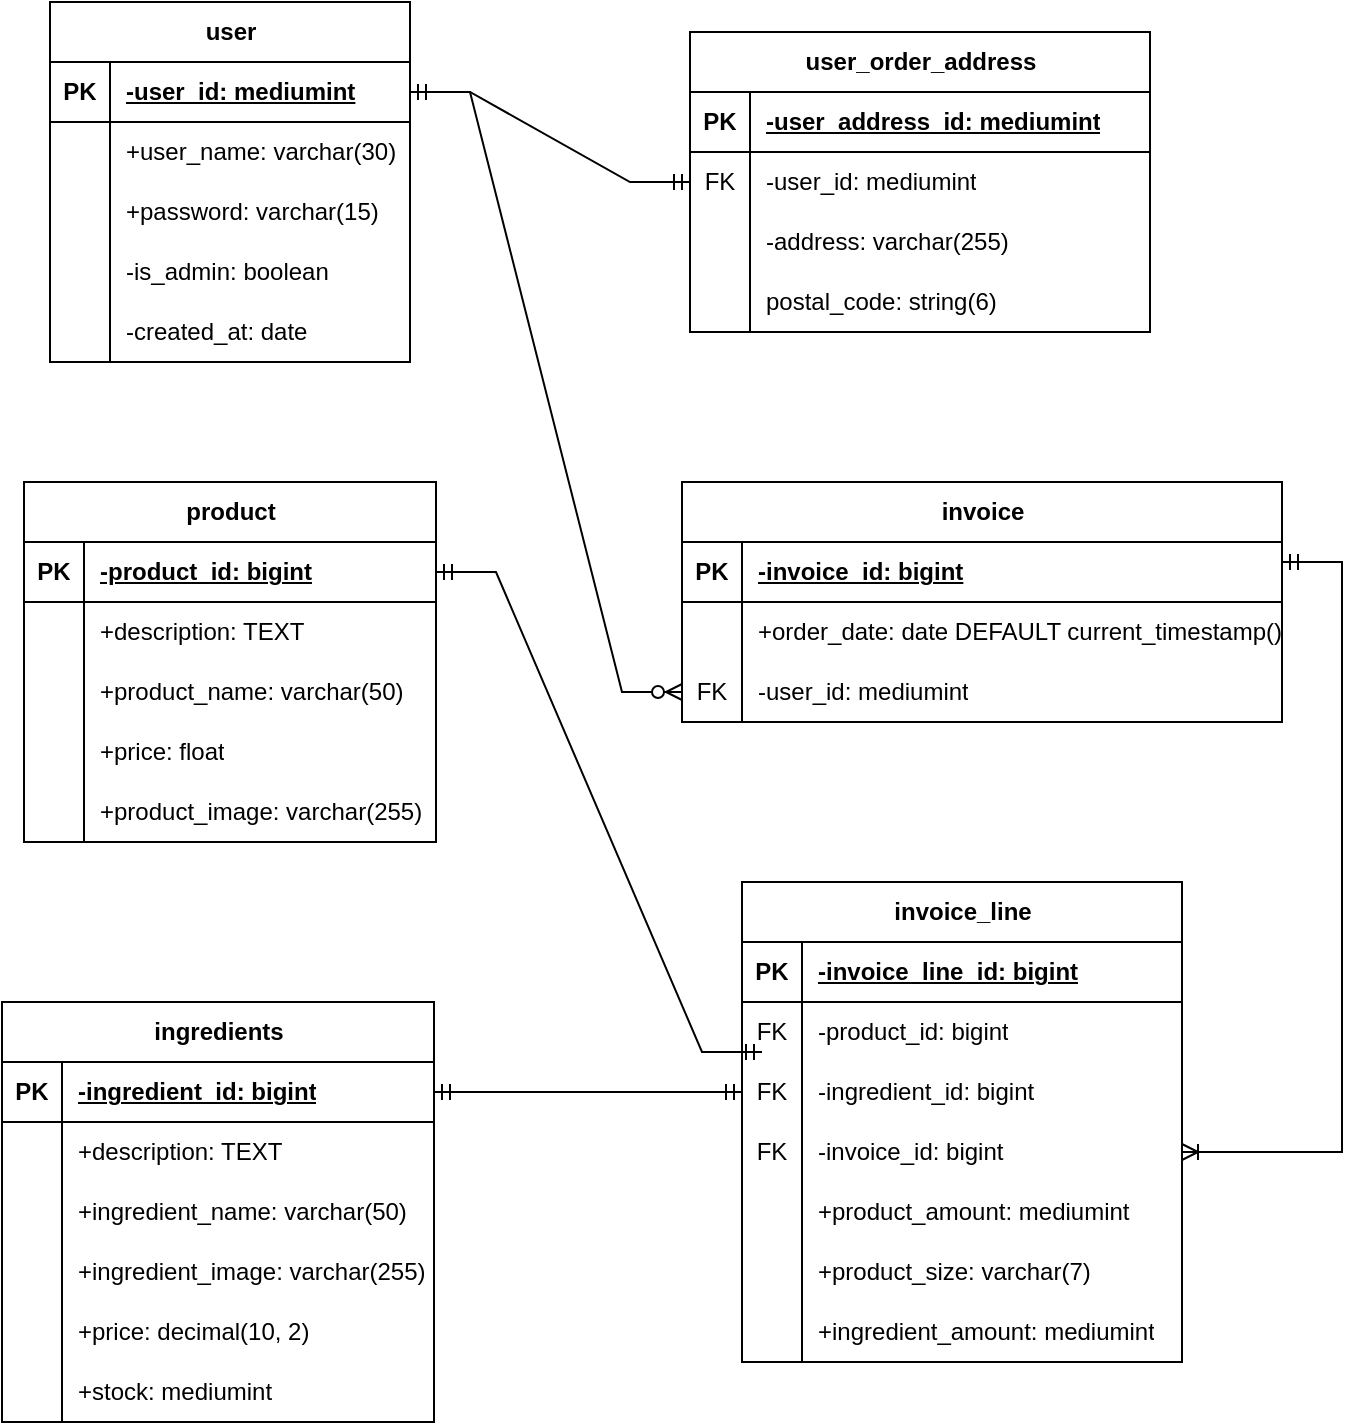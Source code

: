 <mxfile version="21.5.1" type="device">
  <diagram name="Pagina-1" id="-eIP07WELdt2emil9YEv">
    <mxGraphModel dx="1985" dy="882" grid="1" gridSize="10" guides="1" tooltips="1" connect="1" arrows="1" fold="1" page="1" pageScale="1" pageWidth="827" pageHeight="1169" math="0" shadow="0">
      <root>
        <mxCell id="0" />
        <mxCell id="1" parent="0" />
        <mxCell id="Qbva6MpWXSDFjVnU-8kQ-1" value="user" style="shape=table;startSize=30;container=1;collapsible=1;childLayout=tableLayout;fixedRows=1;rowLines=0;fontStyle=1;align=center;resizeLast=1;html=1;" parent="1" vertex="1">
          <mxGeometry x="124" y="40" width="180" height="180" as="geometry" />
        </mxCell>
        <mxCell id="Qbva6MpWXSDFjVnU-8kQ-2" value="" style="shape=tableRow;horizontal=0;startSize=0;swimlaneHead=0;swimlaneBody=0;fillColor=none;collapsible=0;dropTarget=0;points=[[0,0.5],[1,0.5]];portConstraint=eastwest;top=0;left=0;right=0;bottom=1;" parent="Qbva6MpWXSDFjVnU-8kQ-1" vertex="1">
          <mxGeometry y="30" width="180" height="30" as="geometry" />
        </mxCell>
        <mxCell id="Qbva6MpWXSDFjVnU-8kQ-3" value="PK" style="shape=partialRectangle;connectable=0;fillColor=none;top=0;left=0;bottom=0;right=0;fontStyle=1;overflow=hidden;whiteSpace=wrap;html=1;" parent="Qbva6MpWXSDFjVnU-8kQ-2" vertex="1">
          <mxGeometry width="30" height="30" as="geometry">
            <mxRectangle width="30" height="30" as="alternateBounds" />
          </mxGeometry>
        </mxCell>
        <mxCell id="Qbva6MpWXSDFjVnU-8kQ-4" value="-user_id: mediumint" style="shape=partialRectangle;connectable=0;fillColor=none;top=0;left=0;bottom=0;right=0;align=left;spacingLeft=6;fontStyle=5;overflow=hidden;whiteSpace=wrap;html=1;" parent="Qbva6MpWXSDFjVnU-8kQ-2" vertex="1">
          <mxGeometry x="30" width="150" height="30" as="geometry">
            <mxRectangle width="150" height="30" as="alternateBounds" />
          </mxGeometry>
        </mxCell>
        <mxCell id="Qbva6MpWXSDFjVnU-8kQ-5" value="" style="shape=tableRow;horizontal=0;startSize=0;swimlaneHead=0;swimlaneBody=0;fillColor=none;collapsible=0;dropTarget=0;points=[[0,0.5],[1,0.5]];portConstraint=eastwest;top=0;left=0;right=0;bottom=0;" parent="Qbva6MpWXSDFjVnU-8kQ-1" vertex="1">
          <mxGeometry y="60" width="180" height="30" as="geometry" />
        </mxCell>
        <mxCell id="Qbva6MpWXSDFjVnU-8kQ-6" value="" style="shape=partialRectangle;connectable=0;fillColor=none;top=0;left=0;bottom=0;right=0;editable=1;overflow=hidden;whiteSpace=wrap;html=1;" parent="Qbva6MpWXSDFjVnU-8kQ-5" vertex="1">
          <mxGeometry width="30" height="30" as="geometry">
            <mxRectangle width="30" height="30" as="alternateBounds" />
          </mxGeometry>
        </mxCell>
        <mxCell id="Qbva6MpWXSDFjVnU-8kQ-7" value="+user_name: varchar(30)" style="shape=partialRectangle;connectable=0;fillColor=none;top=0;left=0;bottom=0;right=0;align=left;spacingLeft=6;overflow=hidden;whiteSpace=wrap;html=1;" parent="Qbva6MpWXSDFjVnU-8kQ-5" vertex="1">
          <mxGeometry x="30" width="150" height="30" as="geometry">
            <mxRectangle width="150" height="30" as="alternateBounds" />
          </mxGeometry>
        </mxCell>
        <mxCell id="Qbva6MpWXSDFjVnU-8kQ-8" value="" style="shape=tableRow;horizontal=0;startSize=0;swimlaneHead=0;swimlaneBody=0;fillColor=none;collapsible=0;dropTarget=0;points=[[0,0.5],[1,0.5]];portConstraint=eastwest;top=0;left=0;right=0;bottom=0;" parent="Qbva6MpWXSDFjVnU-8kQ-1" vertex="1">
          <mxGeometry y="90" width="180" height="30" as="geometry" />
        </mxCell>
        <mxCell id="Qbva6MpWXSDFjVnU-8kQ-9" value="" style="shape=partialRectangle;connectable=0;fillColor=none;top=0;left=0;bottom=0;right=0;editable=1;overflow=hidden;whiteSpace=wrap;html=1;" parent="Qbva6MpWXSDFjVnU-8kQ-8" vertex="1">
          <mxGeometry width="30" height="30" as="geometry">
            <mxRectangle width="30" height="30" as="alternateBounds" />
          </mxGeometry>
        </mxCell>
        <mxCell id="Qbva6MpWXSDFjVnU-8kQ-10" value="+password: varchar(15)" style="shape=partialRectangle;connectable=0;fillColor=none;top=0;left=0;bottom=0;right=0;align=left;spacingLeft=6;overflow=hidden;whiteSpace=wrap;html=1;" parent="Qbva6MpWXSDFjVnU-8kQ-8" vertex="1">
          <mxGeometry x="30" width="150" height="30" as="geometry">
            <mxRectangle width="150" height="30" as="alternateBounds" />
          </mxGeometry>
        </mxCell>
        <mxCell id="Qbva6MpWXSDFjVnU-8kQ-11" value="" style="shape=tableRow;horizontal=0;startSize=0;swimlaneHead=0;swimlaneBody=0;fillColor=none;collapsible=0;dropTarget=0;points=[[0,0.5],[1,0.5]];portConstraint=eastwest;top=0;left=0;right=0;bottom=0;" parent="Qbva6MpWXSDFjVnU-8kQ-1" vertex="1">
          <mxGeometry y="120" width="180" height="30" as="geometry" />
        </mxCell>
        <mxCell id="Qbva6MpWXSDFjVnU-8kQ-12" value="" style="shape=partialRectangle;connectable=0;fillColor=none;top=0;left=0;bottom=0;right=0;editable=1;overflow=hidden;whiteSpace=wrap;html=1;" parent="Qbva6MpWXSDFjVnU-8kQ-11" vertex="1">
          <mxGeometry width="30" height="30" as="geometry">
            <mxRectangle width="30" height="30" as="alternateBounds" />
          </mxGeometry>
        </mxCell>
        <mxCell id="Qbva6MpWXSDFjVnU-8kQ-13" value="-is_admin: boolean" style="shape=partialRectangle;connectable=0;fillColor=none;top=0;left=0;bottom=0;right=0;align=left;spacingLeft=6;overflow=hidden;whiteSpace=wrap;html=1;" parent="Qbva6MpWXSDFjVnU-8kQ-11" vertex="1">
          <mxGeometry x="30" width="150" height="30" as="geometry">
            <mxRectangle width="150" height="30" as="alternateBounds" />
          </mxGeometry>
        </mxCell>
        <mxCell id="Qbva6MpWXSDFjVnU-8kQ-14" value="" style="shape=tableRow;horizontal=0;startSize=0;swimlaneHead=0;swimlaneBody=0;fillColor=none;collapsible=0;dropTarget=0;points=[[0,0.5],[1,0.5]];portConstraint=eastwest;top=0;left=0;right=0;bottom=0;" parent="Qbva6MpWXSDFjVnU-8kQ-1" vertex="1">
          <mxGeometry y="150" width="180" height="30" as="geometry" />
        </mxCell>
        <mxCell id="Qbva6MpWXSDFjVnU-8kQ-15" value="" style="shape=partialRectangle;connectable=0;fillColor=none;top=0;left=0;bottom=0;right=0;editable=1;overflow=hidden;whiteSpace=wrap;html=1;" parent="Qbva6MpWXSDFjVnU-8kQ-14" vertex="1">
          <mxGeometry width="30" height="30" as="geometry">
            <mxRectangle width="30" height="30" as="alternateBounds" />
          </mxGeometry>
        </mxCell>
        <mxCell id="Qbva6MpWXSDFjVnU-8kQ-16" value="-created_at: date" style="shape=partialRectangle;connectable=0;fillColor=none;top=0;left=0;bottom=0;right=0;align=left;spacingLeft=6;overflow=hidden;whiteSpace=wrap;html=1;" parent="Qbva6MpWXSDFjVnU-8kQ-14" vertex="1">
          <mxGeometry x="30" width="150" height="30" as="geometry">
            <mxRectangle width="150" height="30" as="alternateBounds" />
          </mxGeometry>
        </mxCell>
        <mxCell id="Qbva6MpWXSDFjVnU-8kQ-23" value="product" style="shape=table;startSize=30;container=1;collapsible=1;childLayout=tableLayout;fixedRows=1;rowLines=0;fontStyle=1;align=center;resizeLast=1;html=1;" parent="1" vertex="1">
          <mxGeometry x="111" y="280" width="206" height="180" as="geometry" />
        </mxCell>
        <mxCell id="Qbva6MpWXSDFjVnU-8kQ-24" value="" style="shape=tableRow;horizontal=0;startSize=0;swimlaneHead=0;swimlaneBody=0;fillColor=none;collapsible=0;dropTarget=0;points=[[0,0.5],[1,0.5]];portConstraint=eastwest;top=0;left=0;right=0;bottom=1;" parent="Qbva6MpWXSDFjVnU-8kQ-23" vertex="1">
          <mxGeometry y="30" width="206" height="30" as="geometry" />
        </mxCell>
        <mxCell id="Qbva6MpWXSDFjVnU-8kQ-25" value="PK" style="shape=partialRectangle;connectable=0;fillColor=none;top=0;left=0;bottom=0;right=0;fontStyle=1;overflow=hidden;whiteSpace=wrap;html=1;" parent="Qbva6MpWXSDFjVnU-8kQ-24" vertex="1">
          <mxGeometry width="30" height="30" as="geometry">
            <mxRectangle width="30" height="30" as="alternateBounds" />
          </mxGeometry>
        </mxCell>
        <mxCell id="Qbva6MpWXSDFjVnU-8kQ-26" value="-product_id: bigint" style="shape=partialRectangle;connectable=0;fillColor=none;top=0;left=0;bottom=0;right=0;align=left;spacingLeft=6;fontStyle=5;overflow=hidden;whiteSpace=wrap;html=1;" parent="Qbva6MpWXSDFjVnU-8kQ-24" vertex="1">
          <mxGeometry x="30" width="176" height="30" as="geometry">
            <mxRectangle width="176" height="30" as="alternateBounds" />
          </mxGeometry>
        </mxCell>
        <mxCell id="Qbva6MpWXSDFjVnU-8kQ-27" value="" style="shape=tableRow;horizontal=0;startSize=0;swimlaneHead=0;swimlaneBody=0;fillColor=none;collapsible=0;dropTarget=0;points=[[0,0.5],[1,0.5]];portConstraint=eastwest;top=0;left=0;right=0;bottom=0;" parent="Qbva6MpWXSDFjVnU-8kQ-23" vertex="1">
          <mxGeometry y="60" width="206" height="30" as="geometry" />
        </mxCell>
        <mxCell id="Qbva6MpWXSDFjVnU-8kQ-28" value="" style="shape=partialRectangle;connectable=0;fillColor=none;top=0;left=0;bottom=0;right=0;editable=1;overflow=hidden;whiteSpace=wrap;html=1;" parent="Qbva6MpWXSDFjVnU-8kQ-27" vertex="1">
          <mxGeometry width="30" height="30" as="geometry">
            <mxRectangle width="30" height="30" as="alternateBounds" />
          </mxGeometry>
        </mxCell>
        <mxCell id="Qbva6MpWXSDFjVnU-8kQ-29" value="+description: TEXT" style="shape=partialRectangle;connectable=0;fillColor=none;top=0;left=0;bottom=0;right=0;align=left;spacingLeft=6;overflow=hidden;whiteSpace=wrap;html=1;" parent="Qbva6MpWXSDFjVnU-8kQ-27" vertex="1">
          <mxGeometry x="30" width="176" height="30" as="geometry">
            <mxRectangle width="176" height="30" as="alternateBounds" />
          </mxGeometry>
        </mxCell>
        <mxCell id="Qbva6MpWXSDFjVnU-8kQ-30" value="" style="shape=tableRow;horizontal=0;startSize=0;swimlaneHead=0;swimlaneBody=0;fillColor=none;collapsible=0;dropTarget=0;points=[[0,0.5],[1,0.5]];portConstraint=eastwest;top=0;left=0;right=0;bottom=0;" parent="Qbva6MpWXSDFjVnU-8kQ-23" vertex="1">
          <mxGeometry y="90" width="206" height="30" as="geometry" />
        </mxCell>
        <mxCell id="Qbva6MpWXSDFjVnU-8kQ-31" value="" style="shape=partialRectangle;connectable=0;fillColor=none;top=0;left=0;bottom=0;right=0;editable=1;overflow=hidden;whiteSpace=wrap;html=1;" parent="Qbva6MpWXSDFjVnU-8kQ-30" vertex="1">
          <mxGeometry width="30" height="30" as="geometry">
            <mxRectangle width="30" height="30" as="alternateBounds" />
          </mxGeometry>
        </mxCell>
        <mxCell id="Qbva6MpWXSDFjVnU-8kQ-32" value="+product_name: varchar(50)" style="shape=partialRectangle;connectable=0;fillColor=none;top=0;left=0;bottom=0;right=0;align=left;spacingLeft=6;overflow=hidden;whiteSpace=wrap;html=1;" parent="Qbva6MpWXSDFjVnU-8kQ-30" vertex="1">
          <mxGeometry x="30" width="176" height="30" as="geometry">
            <mxRectangle width="176" height="30" as="alternateBounds" />
          </mxGeometry>
        </mxCell>
        <mxCell id="Qbva6MpWXSDFjVnU-8kQ-33" value="" style="shape=tableRow;horizontal=0;startSize=0;swimlaneHead=0;swimlaneBody=0;fillColor=none;collapsible=0;dropTarget=0;points=[[0,0.5],[1,0.5]];portConstraint=eastwest;top=0;left=0;right=0;bottom=0;" parent="Qbva6MpWXSDFjVnU-8kQ-23" vertex="1">
          <mxGeometry y="120" width="206" height="30" as="geometry" />
        </mxCell>
        <mxCell id="Qbva6MpWXSDFjVnU-8kQ-34" value="" style="shape=partialRectangle;connectable=0;fillColor=none;top=0;left=0;bottom=0;right=0;editable=1;overflow=hidden;whiteSpace=wrap;html=1;" parent="Qbva6MpWXSDFjVnU-8kQ-33" vertex="1">
          <mxGeometry width="30" height="30" as="geometry">
            <mxRectangle width="30" height="30" as="alternateBounds" />
          </mxGeometry>
        </mxCell>
        <mxCell id="Qbva6MpWXSDFjVnU-8kQ-35" value="+price: float" style="shape=partialRectangle;connectable=0;fillColor=none;top=0;left=0;bottom=0;right=0;align=left;spacingLeft=6;overflow=hidden;whiteSpace=wrap;html=1;" parent="Qbva6MpWXSDFjVnU-8kQ-33" vertex="1">
          <mxGeometry x="30" width="176" height="30" as="geometry">
            <mxRectangle width="176" height="30" as="alternateBounds" />
          </mxGeometry>
        </mxCell>
        <mxCell id="Qbva6MpWXSDFjVnU-8kQ-36" value="" style="shape=tableRow;horizontal=0;startSize=0;swimlaneHead=0;swimlaneBody=0;fillColor=none;collapsible=0;dropTarget=0;points=[[0,0.5],[1,0.5]];portConstraint=eastwest;top=0;left=0;right=0;bottom=0;" parent="Qbva6MpWXSDFjVnU-8kQ-23" vertex="1">
          <mxGeometry y="150" width="206" height="30" as="geometry" />
        </mxCell>
        <mxCell id="Qbva6MpWXSDFjVnU-8kQ-37" value="" style="shape=partialRectangle;connectable=0;fillColor=none;top=0;left=0;bottom=0;right=0;editable=1;overflow=hidden;whiteSpace=wrap;html=1;" parent="Qbva6MpWXSDFjVnU-8kQ-36" vertex="1">
          <mxGeometry width="30" height="30" as="geometry">
            <mxRectangle width="30" height="30" as="alternateBounds" />
          </mxGeometry>
        </mxCell>
        <mxCell id="Qbva6MpWXSDFjVnU-8kQ-38" value="+product_image: varchar(255)" style="shape=partialRectangle;connectable=0;fillColor=none;top=0;left=0;bottom=0;right=0;align=left;spacingLeft=6;overflow=hidden;whiteSpace=wrap;html=1;" parent="Qbva6MpWXSDFjVnU-8kQ-36" vertex="1">
          <mxGeometry x="30" width="176" height="30" as="geometry">
            <mxRectangle width="176" height="30" as="alternateBounds" />
          </mxGeometry>
        </mxCell>
        <mxCell id="Qbva6MpWXSDFjVnU-8kQ-54" value="user_order_address" style="shape=table;startSize=30;container=1;collapsible=1;childLayout=tableLayout;fixedRows=1;rowLines=0;fontStyle=1;align=center;resizeLast=1;html=1;" parent="1" vertex="1">
          <mxGeometry x="444" y="55" width="230" height="150" as="geometry" />
        </mxCell>
        <mxCell id="Qbva6MpWXSDFjVnU-8kQ-55" value="" style="shape=tableRow;horizontal=0;startSize=0;swimlaneHead=0;swimlaneBody=0;fillColor=none;collapsible=0;dropTarget=0;points=[[0,0.5],[1,0.5]];portConstraint=eastwest;top=0;left=0;right=0;bottom=1;" parent="Qbva6MpWXSDFjVnU-8kQ-54" vertex="1">
          <mxGeometry y="30" width="230" height="30" as="geometry" />
        </mxCell>
        <mxCell id="Qbva6MpWXSDFjVnU-8kQ-56" value="PK" style="shape=partialRectangle;connectable=0;fillColor=none;top=0;left=0;bottom=0;right=0;fontStyle=1;overflow=hidden;whiteSpace=wrap;html=1;" parent="Qbva6MpWXSDFjVnU-8kQ-55" vertex="1">
          <mxGeometry width="30" height="30" as="geometry">
            <mxRectangle width="30" height="30" as="alternateBounds" />
          </mxGeometry>
        </mxCell>
        <mxCell id="Qbva6MpWXSDFjVnU-8kQ-57" value="-user_address_id: mediumint" style="shape=partialRectangle;connectable=0;fillColor=none;top=0;left=0;bottom=0;right=0;align=left;spacingLeft=6;fontStyle=5;overflow=hidden;whiteSpace=wrap;html=1;" parent="Qbva6MpWXSDFjVnU-8kQ-55" vertex="1">
          <mxGeometry x="30" width="200" height="30" as="geometry">
            <mxRectangle width="200" height="30" as="alternateBounds" />
          </mxGeometry>
        </mxCell>
        <mxCell id="Qbva6MpWXSDFjVnU-8kQ-58" value="" style="shape=tableRow;horizontal=0;startSize=0;swimlaneHead=0;swimlaneBody=0;fillColor=none;collapsible=0;dropTarget=0;points=[[0,0.5],[1,0.5]];portConstraint=eastwest;top=0;left=0;right=0;bottom=0;" parent="Qbva6MpWXSDFjVnU-8kQ-54" vertex="1">
          <mxGeometry y="60" width="230" height="30" as="geometry" />
        </mxCell>
        <mxCell id="Qbva6MpWXSDFjVnU-8kQ-59" value="FK" style="shape=partialRectangle;connectable=0;fillColor=none;top=0;left=0;bottom=0;right=0;editable=1;overflow=hidden;whiteSpace=wrap;html=1;" parent="Qbva6MpWXSDFjVnU-8kQ-58" vertex="1">
          <mxGeometry width="30" height="30" as="geometry">
            <mxRectangle width="30" height="30" as="alternateBounds" />
          </mxGeometry>
        </mxCell>
        <mxCell id="Qbva6MpWXSDFjVnU-8kQ-60" value="-user_id: mediumint" style="shape=partialRectangle;connectable=0;fillColor=none;top=0;left=0;bottom=0;right=0;align=left;spacingLeft=6;overflow=hidden;whiteSpace=wrap;html=1;" parent="Qbva6MpWXSDFjVnU-8kQ-58" vertex="1">
          <mxGeometry x="30" width="200" height="30" as="geometry">
            <mxRectangle width="200" height="30" as="alternateBounds" />
          </mxGeometry>
        </mxCell>
        <mxCell id="Qbva6MpWXSDFjVnU-8kQ-61" value="" style="shape=tableRow;horizontal=0;startSize=0;swimlaneHead=0;swimlaneBody=0;fillColor=none;collapsible=0;dropTarget=0;points=[[0,0.5],[1,0.5]];portConstraint=eastwest;top=0;left=0;right=0;bottom=0;" parent="Qbva6MpWXSDFjVnU-8kQ-54" vertex="1">
          <mxGeometry y="90" width="230" height="30" as="geometry" />
        </mxCell>
        <mxCell id="Qbva6MpWXSDFjVnU-8kQ-62" value="" style="shape=partialRectangle;connectable=0;fillColor=none;top=0;left=0;bottom=0;right=0;editable=1;overflow=hidden;whiteSpace=wrap;html=1;" parent="Qbva6MpWXSDFjVnU-8kQ-61" vertex="1">
          <mxGeometry width="30" height="30" as="geometry">
            <mxRectangle width="30" height="30" as="alternateBounds" />
          </mxGeometry>
        </mxCell>
        <mxCell id="Qbva6MpWXSDFjVnU-8kQ-63" value="-address: varchar(255)" style="shape=partialRectangle;connectable=0;fillColor=none;top=0;left=0;bottom=0;right=0;align=left;spacingLeft=6;overflow=hidden;whiteSpace=wrap;html=1;" parent="Qbva6MpWXSDFjVnU-8kQ-61" vertex="1">
          <mxGeometry x="30" width="200" height="30" as="geometry">
            <mxRectangle width="200" height="30" as="alternateBounds" />
          </mxGeometry>
        </mxCell>
        <mxCell id="Qbva6MpWXSDFjVnU-8kQ-64" value="" style="shape=tableRow;horizontal=0;startSize=0;swimlaneHead=0;swimlaneBody=0;fillColor=none;collapsible=0;dropTarget=0;points=[[0,0.5],[1,0.5]];portConstraint=eastwest;top=0;left=0;right=0;bottom=0;" parent="Qbva6MpWXSDFjVnU-8kQ-54" vertex="1">
          <mxGeometry y="120" width="230" height="30" as="geometry" />
        </mxCell>
        <mxCell id="Qbva6MpWXSDFjVnU-8kQ-65" value="" style="shape=partialRectangle;connectable=0;fillColor=none;top=0;left=0;bottom=0;right=0;editable=1;overflow=hidden;whiteSpace=wrap;html=1;" parent="Qbva6MpWXSDFjVnU-8kQ-64" vertex="1">
          <mxGeometry width="30" height="30" as="geometry">
            <mxRectangle width="30" height="30" as="alternateBounds" />
          </mxGeometry>
        </mxCell>
        <mxCell id="Qbva6MpWXSDFjVnU-8kQ-66" value="postal_code: string(6)" style="shape=partialRectangle;connectable=0;fillColor=none;top=0;left=0;bottom=0;right=0;align=left;spacingLeft=6;overflow=hidden;whiteSpace=wrap;html=1;" parent="Qbva6MpWXSDFjVnU-8kQ-64" vertex="1">
          <mxGeometry x="30" width="200" height="30" as="geometry">
            <mxRectangle width="200" height="30" as="alternateBounds" />
          </mxGeometry>
        </mxCell>
        <mxCell id="Qbva6MpWXSDFjVnU-8kQ-70" value="" style="edgeStyle=entityRelationEdgeStyle;fontSize=12;html=1;endArrow=ERmandOne;startArrow=ERmandOne;rounded=0;exitX=1;exitY=0.5;exitDx=0;exitDy=0;entryX=0;entryY=0.5;entryDx=0;entryDy=0;" parent="1" source="Qbva6MpWXSDFjVnU-8kQ-2" target="Qbva6MpWXSDFjVnU-8kQ-58" edge="1">
          <mxGeometry width="100" height="100" relative="1" as="geometry">
            <mxPoint x="14" y="340" as="sourcePoint" />
            <mxPoint x="114" y="240" as="targetPoint" />
          </mxGeometry>
        </mxCell>
        <mxCell id="TBVru1YmBi2v-Rtl0sl8-1" value="invoice" style="shape=table;startSize=30;container=1;collapsible=1;childLayout=tableLayout;fixedRows=1;rowLines=0;fontStyle=1;align=center;resizeLast=1;html=1;" vertex="1" parent="1">
          <mxGeometry x="440" y="280" width="300" height="120" as="geometry" />
        </mxCell>
        <mxCell id="TBVru1YmBi2v-Rtl0sl8-2" value="" style="shape=tableRow;horizontal=0;startSize=0;swimlaneHead=0;swimlaneBody=0;fillColor=none;collapsible=0;dropTarget=0;points=[[0,0.5],[1,0.5]];portConstraint=eastwest;top=0;left=0;right=0;bottom=1;" vertex="1" parent="TBVru1YmBi2v-Rtl0sl8-1">
          <mxGeometry y="30" width="300" height="30" as="geometry" />
        </mxCell>
        <mxCell id="TBVru1YmBi2v-Rtl0sl8-3" value="PK" style="shape=partialRectangle;connectable=0;fillColor=none;top=0;left=0;bottom=0;right=0;fontStyle=1;overflow=hidden;whiteSpace=wrap;html=1;" vertex="1" parent="TBVru1YmBi2v-Rtl0sl8-2">
          <mxGeometry width="30" height="30" as="geometry">
            <mxRectangle width="30" height="30" as="alternateBounds" />
          </mxGeometry>
        </mxCell>
        <mxCell id="TBVru1YmBi2v-Rtl0sl8-4" value="-invoice_id: bigint" style="shape=partialRectangle;connectable=0;fillColor=none;top=0;left=0;bottom=0;right=0;align=left;spacingLeft=6;fontStyle=5;overflow=hidden;whiteSpace=wrap;html=1;" vertex="1" parent="TBVru1YmBi2v-Rtl0sl8-2">
          <mxGeometry x="30" width="270" height="30" as="geometry">
            <mxRectangle width="270" height="30" as="alternateBounds" />
          </mxGeometry>
        </mxCell>
        <mxCell id="TBVru1YmBi2v-Rtl0sl8-5" value="" style="shape=tableRow;horizontal=0;startSize=0;swimlaneHead=0;swimlaneBody=0;fillColor=none;collapsible=0;dropTarget=0;points=[[0,0.5],[1,0.5]];portConstraint=eastwest;top=0;left=0;right=0;bottom=0;" vertex="1" parent="TBVru1YmBi2v-Rtl0sl8-1">
          <mxGeometry y="60" width="300" height="30" as="geometry" />
        </mxCell>
        <mxCell id="TBVru1YmBi2v-Rtl0sl8-6" value="" style="shape=partialRectangle;connectable=0;fillColor=none;top=0;left=0;bottom=0;right=0;editable=1;overflow=hidden;whiteSpace=wrap;html=1;" vertex="1" parent="TBVru1YmBi2v-Rtl0sl8-5">
          <mxGeometry width="30" height="30" as="geometry">
            <mxRectangle width="30" height="30" as="alternateBounds" />
          </mxGeometry>
        </mxCell>
        <mxCell id="TBVru1YmBi2v-Rtl0sl8-7" value="+order_date: date DEFAULT current_timestamp()" style="shape=partialRectangle;connectable=0;fillColor=none;top=0;left=0;bottom=0;right=0;align=left;spacingLeft=6;overflow=hidden;whiteSpace=wrap;html=1;" vertex="1" parent="TBVru1YmBi2v-Rtl0sl8-5">
          <mxGeometry x="30" width="270" height="30" as="geometry">
            <mxRectangle width="270" height="30" as="alternateBounds" />
          </mxGeometry>
        </mxCell>
        <mxCell id="TBVru1YmBi2v-Rtl0sl8-8" value="" style="shape=tableRow;horizontal=0;startSize=0;swimlaneHead=0;swimlaneBody=0;fillColor=none;collapsible=0;dropTarget=0;points=[[0,0.5],[1,0.5]];portConstraint=eastwest;top=0;left=0;right=0;bottom=0;" vertex="1" parent="TBVru1YmBi2v-Rtl0sl8-1">
          <mxGeometry y="90" width="300" height="30" as="geometry" />
        </mxCell>
        <mxCell id="TBVru1YmBi2v-Rtl0sl8-9" value="FK" style="shape=partialRectangle;connectable=0;fillColor=none;top=0;left=0;bottom=0;right=0;editable=1;overflow=hidden;whiteSpace=wrap;html=1;" vertex="1" parent="TBVru1YmBi2v-Rtl0sl8-8">
          <mxGeometry width="30" height="30" as="geometry">
            <mxRectangle width="30" height="30" as="alternateBounds" />
          </mxGeometry>
        </mxCell>
        <mxCell id="TBVru1YmBi2v-Rtl0sl8-10" value="-user_id: mediumint" style="shape=partialRectangle;connectable=0;fillColor=none;top=0;left=0;bottom=0;right=0;align=left;spacingLeft=6;overflow=hidden;whiteSpace=wrap;html=1;" vertex="1" parent="TBVru1YmBi2v-Rtl0sl8-8">
          <mxGeometry x="30" width="270" height="30" as="geometry">
            <mxRectangle width="270" height="30" as="alternateBounds" />
          </mxGeometry>
        </mxCell>
        <mxCell id="TBVru1YmBi2v-Rtl0sl8-14" value="invoice_line" style="shape=table;startSize=30;container=1;collapsible=1;childLayout=tableLayout;fixedRows=1;rowLines=0;fontStyle=1;align=center;resizeLast=1;html=1;" vertex="1" parent="1">
          <mxGeometry x="470" y="480" width="220" height="240" as="geometry" />
        </mxCell>
        <mxCell id="TBVru1YmBi2v-Rtl0sl8-15" value="" style="shape=tableRow;horizontal=0;startSize=0;swimlaneHead=0;swimlaneBody=0;fillColor=none;collapsible=0;dropTarget=0;points=[[0,0.5],[1,0.5]];portConstraint=eastwest;top=0;left=0;right=0;bottom=1;" vertex="1" parent="TBVru1YmBi2v-Rtl0sl8-14">
          <mxGeometry y="30" width="220" height="30" as="geometry" />
        </mxCell>
        <mxCell id="TBVru1YmBi2v-Rtl0sl8-16" value="PK" style="shape=partialRectangle;connectable=0;fillColor=none;top=0;left=0;bottom=0;right=0;fontStyle=1;overflow=hidden;whiteSpace=wrap;html=1;" vertex="1" parent="TBVru1YmBi2v-Rtl0sl8-15">
          <mxGeometry width="30" height="30" as="geometry">
            <mxRectangle width="30" height="30" as="alternateBounds" />
          </mxGeometry>
        </mxCell>
        <mxCell id="TBVru1YmBi2v-Rtl0sl8-17" value="-invoice_line_id: bigint" style="shape=partialRectangle;connectable=0;fillColor=none;top=0;left=0;bottom=0;right=0;align=left;spacingLeft=6;fontStyle=5;overflow=hidden;whiteSpace=wrap;html=1;" vertex="1" parent="TBVru1YmBi2v-Rtl0sl8-15">
          <mxGeometry x="30" width="190" height="30" as="geometry">
            <mxRectangle width="190" height="30" as="alternateBounds" />
          </mxGeometry>
        </mxCell>
        <mxCell id="TBVru1YmBi2v-Rtl0sl8-21" value="" style="shape=tableRow;horizontal=0;startSize=0;swimlaneHead=0;swimlaneBody=0;fillColor=none;collapsible=0;dropTarget=0;points=[[0,0.5],[1,0.5]];portConstraint=eastwest;top=0;left=0;right=0;bottom=0;" vertex="1" parent="TBVru1YmBi2v-Rtl0sl8-14">
          <mxGeometry y="60" width="220" height="30" as="geometry" />
        </mxCell>
        <mxCell id="TBVru1YmBi2v-Rtl0sl8-22" value="FK" style="shape=partialRectangle;connectable=0;fillColor=none;top=0;left=0;bottom=0;right=0;editable=1;overflow=hidden;whiteSpace=wrap;html=1;" vertex="1" parent="TBVru1YmBi2v-Rtl0sl8-21">
          <mxGeometry width="30" height="30" as="geometry">
            <mxRectangle width="30" height="30" as="alternateBounds" />
          </mxGeometry>
        </mxCell>
        <mxCell id="TBVru1YmBi2v-Rtl0sl8-23" value="-product_id: bigint" style="shape=partialRectangle;connectable=0;fillColor=none;top=0;left=0;bottom=0;right=0;align=left;spacingLeft=6;overflow=hidden;whiteSpace=wrap;html=1;" vertex="1" parent="TBVru1YmBi2v-Rtl0sl8-21">
          <mxGeometry x="30" width="190" height="30" as="geometry">
            <mxRectangle width="190" height="30" as="alternateBounds" />
          </mxGeometry>
        </mxCell>
        <mxCell id="TBVru1YmBi2v-Rtl0sl8-24" value="" style="shape=tableRow;horizontal=0;startSize=0;swimlaneHead=0;swimlaneBody=0;fillColor=none;collapsible=0;dropTarget=0;points=[[0,0.5],[1,0.5]];portConstraint=eastwest;top=0;left=0;right=0;bottom=0;" vertex="1" parent="TBVru1YmBi2v-Rtl0sl8-14">
          <mxGeometry y="90" width="220" height="30" as="geometry" />
        </mxCell>
        <mxCell id="TBVru1YmBi2v-Rtl0sl8-25" value="FK" style="shape=partialRectangle;connectable=0;fillColor=none;top=0;left=0;bottom=0;right=0;editable=1;overflow=hidden;whiteSpace=wrap;html=1;" vertex="1" parent="TBVru1YmBi2v-Rtl0sl8-24">
          <mxGeometry width="30" height="30" as="geometry">
            <mxRectangle width="30" height="30" as="alternateBounds" />
          </mxGeometry>
        </mxCell>
        <mxCell id="TBVru1YmBi2v-Rtl0sl8-26" value="-ingredient_id: bigint" style="shape=partialRectangle;connectable=0;fillColor=none;top=0;left=0;bottom=0;right=0;align=left;spacingLeft=6;overflow=hidden;whiteSpace=wrap;html=1;" vertex="1" parent="TBVru1YmBi2v-Rtl0sl8-24">
          <mxGeometry x="30" width="190" height="30" as="geometry">
            <mxRectangle width="190" height="30" as="alternateBounds" />
          </mxGeometry>
        </mxCell>
        <mxCell id="TBVru1YmBi2v-Rtl0sl8-58" value="" style="shape=tableRow;horizontal=0;startSize=0;swimlaneHead=0;swimlaneBody=0;fillColor=none;collapsible=0;dropTarget=0;points=[[0,0.5],[1,0.5]];portConstraint=eastwest;top=0;left=0;right=0;bottom=0;" vertex="1" parent="TBVru1YmBi2v-Rtl0sl8-14">
          <mxGeometry y="120" width="220" height="30" as="geometry" />
        </mxCell>
        <mxCell id="TBVru1YmBi2v-Rtl0sl8-59" value="FK" style="shape=partialRectangle;connectable=0;fillColor=none;top=0;left=0;bottom=0;right=0;editable=1;overflow=hidden;whiteSpace=wrap;html=1;" vertex="1" parent="TBVru1YmBi2v-Rtl0sl8-58">
          <mxGeometry width="30" height="30" as="geometry">
            <mxRectangle width="30" height="30" as="alternateBounds" />
          </mxGeometry>
        </mxCell>
        <mxCell id="TBVru1YmBi2v-Rtl0sl8-60" value="-invoice_id: bigint" style="shape=partialRectangle;connectable=0;fillColor=none;top=0;left=0;bottom=0;right=0;align=left;spacingLeft=6;overflow=hidden;whiteSpace=wrap;html=1;" vertex="1" parent="TBVru1YmBi2v-Rtl0sl8-58">
          <mxGeometry x="30" width="190" height="30" as="geometry">
            <mxRectangle width="190" height="30" as="alternateBounds" />
          </mxGeometry>
        </mxCell>
        <mxCell id="TBVru1YmBi2v-Rtl0sl8-46" value="" style="shape=tableRow;horizontal=0;startSize=0;swimlaneHead=0;swimlaneBody=0;fillColor=none;collapsible=0;dropTarget=0;points=[[0,0.5],[1,0.5]];portConstraint=eastwest;top=0;left=0;right=0;bottom=0;" vertex="1" parent="TBVru1YmBi2v-Rtl0sl8-14">
          <mxGeometry y="150" width="220" height="30" as="geometry" />
        </mxCell>
        <mxCell id="TBVru1YmBi2v-Rtl0sl8-47" value="" style="shape=partialRectangle;connectable=0;fillColor=none;top=0;left=0;bottom=0;right=0;editable=1;overflow=hidden;whiteSpace=wrap;html=1;" vertex="1" parent="TBVru1YmBi2v-Rtl0sl8-46">
          <mxGeometry width="30" height="30" as="geometry">
            <mxRectangle width="30" height="30" as="alternateBounds" />
          </mxGeometry>
        </mxCell>
        <mxCell id="TBVru1YmBi2v-Rtl0sl8-48" value="+product_amount: mediumint" style="shape=partialRectangle;connectable=0;fillColor=none;top=0;left=0;bottom=0;right=0;align=left;spacingLeft=6;overflow=hidden;whiteSpace=wrap;html=1;" vertex="1" parent="TBVru1YmBi2v-Rtl0sl8-46">
          <mxGeometry x="30" width="190" height="30" as="geometry">
            <mxRectangle width="190" height="30" as="alternateBounds" />
          </mxGeometry>
        </mxCell>
        <mxCell id="TBVru1YmBi2v-Rtl0sl8-52" value="" style="shape=tableRow;horizontal=0;startSize=0;swimlaneHead=0;swimlaneBody=0;fillColor=none;collapsible=0;dropTarget=0;points=[[0,0.5],[1,0.5]];portConstraint=eastwest;top=0;left=0;right=0;bottom=0;" vertex="1" parent="TBVru1YmBi2v-Rtl0sl8-14">
          <mxGeometry y="180" width="220" height="30" as="geometry" />
        </mxCell>
        <mxCell id="TBVru1YmBi2v-Rtl0sl8-53" value="" style="shape=partialRectangle;connectable=0;fillColor=none;top=0;left=0;bottom=0;right=0;editable=1;overflow=hidden;whiteSpace=wrap;html=1;" vertex="1" parent="TBVru1YmBi2v-Rtl0sl8-52">
          <mxGeometry width="30" height="30" as="geometry">
            <mxRectangle width="30" height="30" as="alternateBounds" />
          </mxGeometry>
        </mxCell>
        <mxCell id="TBVru1YmBi2v-Rtl0sl8-54" value="+product_size: varchar(7)" style="shape=partialRectangle;connectable=0;fillColor=none;top=0;left=0;bottom=0;right=0;align=left;spacingLeft=6;overflow=hidden;whiteSpace=wrap;html=1;" vertex="1" parent="TBVru1YmBi2v-Rtl0sl8-52">
          <mxGeometry x="30" width="190" height="30" as="geometry">
            <mxRectangle width="190" height="30" as="alternateBounds" />
          </mxGeometry>
        </mxCell>
        <mxCell id="TBVru1YmBi2v-Rtl0sl8-55" value="" style="shape=tableRow;horizontal=0;startSize=0;swimlaneHead=0;swimlaneBody=0;fillColor=none;collapsible=0;dropTarget=0;points=[[0,0.5],[1,0.5]];portConstraint=eastwest;top=0;left=0;right=0;bottom=0;" vertex="1" parent="TBVru1YmBi2v-Rtl0sl8-14">
          <mxGeometry y="210" width="220" height="30" as="geometry" />
        </mxCell>
        <mxCell id="TBVru1YmBi2v-Rtl0sl8-56" value="" style="shape=partialRectangle;connectable=0;fillColor=none;top=0;left=0;bottom=0;right=0;editable=1;overflow=hidden;whiteSpace=wrap;html=1;" vertex="1" parent="TBVru1YmBi2v-Rtl0sl8-55">
          <mxGeometry width="30" height="30" as="geometry">
            <mxRectangle width="30" height="30" as="alternateBounds" />
          </mxGeometry>
        </mxCell>
        <mxCell id="TBVru1YmBi2v-Rtl0sl8-57" value="+ingredient_amount: mediumint" style="shape=partialRectangle;connectable=0;fillColor=none;top=0;left=0;bottom=0;right=0;align=left;spacingLeft=6;overflow=hidden;whiteSpace=wrap;html=1;" vertex="1" parent="TBVru1YmBi2v-Rtl0sl8-55">
          <mxGeometry x="30" width="190" height="30" as="geometry">
            <mxRectangle width="190" height="30" as="alternateBounds" />
          </mxGeometry>
        </mxCell>
        <mxCell id="TBVru1YmBi2v-Rtl0sl8-27" value="ingredients" style="shape=table;startSize=30;container=1;collapsible=1;childLayout=tableLayout;fixedRows=1;rowLines=0;fontStyle=1;align=center;resizeLast=1;html=1;" vertex="1" parent="1">
          <mxGeometry x="100" y="540" width="216" height="210" as="geometry" />
        </mxCell>
        <mxCell id="TBVru1YmBi2v-Rtl0sl8-28" value="" style="shape=tableRow;horizontal=0;startSize=0;swimlaneHead=0;swimlaneBody=0;fillColor=none;collapsible=0;dropTarget=0;points=[[0,0.5],[1,0.5]];portConstraint=eastwest;top=0;left=0;right=0;bottom=1;" vertex="1" parent="TBVru1YmBi2v-Rtl0sl8-27">
          <mxGeometry y="30" width="216" height="30" as="geometry" />
        </mxCell>
        <mxCell id="TBVru1YmBi2v-Rtl0sl8-29" value="PK" style="shape=partialRectangle;connectable=0;fillColor=none;top=0;left=0;bottom=0;right=0;fontStyle=1;overflow=hidden;whiteSpace=wrap;html=1;" vertex="1" parent="TBVru1YmBi2v-Rtl0sl8-28">
          <mxGeometry width="30" height="30" as="geometry">
            <mxRectangle width="30" height="30" as="alternateBounds" />
          </mxGeometry>
        </mxCell>
        <mxCell id="TBVru1YmBi2v-Rtl0sl8-30" value="-ingredient_id: bigint" style="shape=partialRectangle;connectable=0;fillColor=none;top=0;left=0;bottom=0;right=0;align=left;spacingLeft=6;fontStyle=5;overflow=hidden;whiteSpace=wrap;html=1;" vertex="1" parent="TBVru1YmBi2v-Rtl0sl8-28">
          <mxGeometry x="30" width="186" height="30" as="geometry">
            <mxRectangle width="186" height="30" as="alternateBounds" />
          </mxGeometry>
        </mxCell>
        <mxCell id="TBVru1YmBi2v-Rtl0sl8-31" value="" style="shape=tableRow;horizontal=0;startSize=0;swimlaneHead=0;swimlaneBody=0;fillColor=none;collapsible=0;dropTarget=0;points=[[0,0.5],[1,0.5]];portConstraint=eastwest;top=0;left=0;right=0;bottom=0;" vertex="1" parent="TBVru1YmBi2v-Rtl0sl8-27">
          <mxGeometry y="60" width="216" height="30" as="geometry" />
        </mxCell>
        <mxCell id="TBVru1YmBi2v-Rtl0sl8-32" value="" style="shape=partialRectangle;connectable=0;fillColor=none;top=0;left=0;bottom=0;right=0;editable=1;overflow=hidden;whiteSpace=wrap;html=1;" vertex="1" parent="TBVru1YmBi2v-Rtl0sl8-31">
          <mxGeometry width="30" height="30" as="geometry">
            <mxRectangle width="30" height="30" as="alternateBounds" />
          </mxGeometry>
        </mxCell>
        <mxCell id="TBVru1YmBi2v-Rtl0sl8-33" value="+description: TEXT" style="shape=partialRectangle;connectable=0;fillColor=none;top=0;left=0;bottom=0;right=0;align=left;spacingLeft=6;overflow=hidden;whiteSpace=wrap;html=1;" vertex="1" parent="TBVru1YmBi2v-Rtl0sl8-31">
          <mxGeometry x="30" width="186" height="30" as="geometry">
            <mxRectangle width="186" height="30" as="alternateBounds" />
          </mxGeometry>
        </mxCell>
        <mxCell id="TBVru1YmBi2v-Rtl0sl8-34" value="" style="shape=tableRow;horizontal=0;startSize=0;swimlaneHead=0;swimlaneBody=0;fillColor=none;collapsible=0;dropTarget=0;points=[[0,0.5],[1,0.5]];portConstraint=eastwest;top=0;left=0;right=0;bottom=0;" vertex="1" parent="TBVru1YmBi2v-Rtl0sl8-27">
          <mxGeometry y="90" width="216" height="30" as="geometry" />
        </mxCell>
        <mxCell id="TBVru1YmBi2v-Rtl0sl8-35" value="" style="shape=partialRectangle;connectable=0;fillColor=none;top=0;left=0;bottom=0;right=0;editable=1;overflow=hidden;whiteSpace=wrap;html=1;" vertex="1" parent="TBVru1YmBi2v-Rtl0sl8-34">
          <mxGeometry width="30" height="30" as="geometry">
            <mxRectangle width="30" height="30" as="alternateBounds" />
          </mxGeometry>
        </mxCell>
        <mxCell id="TBVru1YmBi2v-Rtl0sl8-36" value="+ingredient_name: varchar(50)" style="shape=partialRectangle;connectable=0;fillColor=none;top=0;left=0;bottom=0;right=0;align=left;spacingLeft=6;overflow=hidden;whiteSpace=wrap;html=1;" vertex="1" parent="TBVru1YmBi2v-Rtl0sl8-34">
          <mxGeometry x="30" width="186" height="30" as="geometry">
            <mxRectangle width="186" height="30" as="alternateBounds" />
          </mxGeometry>
        </mxCell>
        <mxCell id="TBVru1YmBi2v-Rtl0sl8-37" value="" style="shape=tableRow;horizontal=0;startSize=0;swimlaneHead=0;swimlaneBody=0;fillColor=none;collapsible=0;dropTarget=0;points=[[0,0.5],[1,0.5]];portConstraint=eastwest;top=0;left=0;right=0;bottom=0;" vertex="1" parent="TBVru1YmBi2v-Rtl0sl8-27">
          <mxGeometry y="120" width="216" height="30" as="geometry" />
        </mxCell>
        <mxCell id="TBVru1YmBi2v-Rtl0sl8-38" value="" style="shape=partialRectangle;connectable=0;fillColor=none;top=0;left=0;bottom=0;right=0;editable=1;overflow=hidden;whiteSpace=wrap;html=1;" vertex="1" parent="TBVru1YmBi2v-Rtl0sl8-37">
          <mxGeometry width="30" height="30" as="geometry">
            <mxRectangle width="30" height="30" as="alternateBounds" />
          </mxGeometry>
        </mxCell>
        <mxCell id="TBVru1YmBi2v-Rtl0sl8-39" value="+ingredient_image: varchar(255)" style="shape=partialRectangle;connectable=0;fillColor=none;top=0;left=0;bottom=0;right=0;align=left;spacingLeft=6;overflow=hidden;whiteSpace=wrap;html=1;" vertex="1" parent="TBVru1YmBi2v-Rtl0sl8-37">
          <mxGeometry x="30" width="186" height="30" as="geometry">
            <mxRectangle width="186" height="30" as="alternateBounds" />
          </mxGeometry>
        </mxCell>
        <mxCell id="TBVru1YmBi2v-Rtl0sl8-40" value="" style="shape=tableRow;horizontal=0;startSize=0;swimlaneHead=0;swimlaneBody=0;fillColor=none;collapsible=0;dropTarget=0;points=[[0,0.5],[1,0.5]];portConstraint=eastwest;top=0;left=0;right=0;bottom=0;" vertex="1" parent="TBVru1YmBi2v-Rtl0sl8-27">
          <mxGeometry y="150" width="216" height="30" as="geometry" />
        </mxCell>
        <mxCell id="TBVru1YmBi2v-Rtl0sl8-41" value="" style="shape=partialRectangle;connectable=0;fillColor=none;top=0;left=0;bottom=0;right=0;editable=1;overflow=hidden;whiteSpace=wrap;html=1;" vertex="1" parent="TBVru1YmBi2v-Rtl0sl8-40">
          <mxGeometry width="30" height="30" as="geometry">
            <mxRectangle width="30" height="30" as="alternateBounds" />
          </mxGeometry>
        </mxCell>
        <mxCell id="TBVru1YmBi2v-Rtl0sl8-42" value="+price: decimal(10, 2)" style="shape=partialRectangle;connectable=0;fillColor=none;top=0;left=0;bottom=0;right=0;align=left;spacingLeft=6;overflow=hidden;whiteSpace=wrap;html=1;" vertex="1" parent="TBVru1YmBi2v-Rtl0sl8-40">
          <mxGeometry x="30" width="186" height="30" as="geometry">
            <mxRectangle width="186" height="30" as="alternateBounds" />
          </mxGeometry>
        </mxCell>
        <mxCell id="TBVru1YmBi2v-Rtl0sl8-43" value="" style="shape=tableRow;horizontal=0;startSize=0;swimlaneHead=0;swimlaneBody=0;fillColor=none;collapsible=0;dropTarget=0;points=[[0,0.5],[1,0.5]];portConstraint=eastwest;top=0;left=0;right=0;bottom=0;" vertex="1" parent="TBVru1YmBi2v-Rtl0sl8-27">
          <mxGeometry y="180" width="216" height="30" as="geometry" />
        </mxCell>
        <mxCell id="TBVru1YmBi2v-Rtl0sl8-44" value="" style="shape=partialRectangle;connectable=0;fillColor=none;top=0;left=0;bottom=0;right=0;editable=1;overflow=hidden;whiteSpace=wrap;html=1;" vertex="1" parent="TBVru1YmBi2v-Rtl0sl8-43">
          <mxGeometry width="30" height="30" as="geometry">
            <mxRectangle width="30" height="30" as="alternateBounds" />
          </mxGeometry>
        </mxCell>
        <mxCell id="TBVru1YmBi2v-Rtl0sl8-45" value="+stock: mediumint" style="shape=partialRectangle;connectable=0;fillColor=none;top=0;left=0;bottom=0;right=0;align=left;spacingLeft=6;overflow=hidden;whiteSpace=wrap;html=1;" vertex="1" parent="TBVru1YmBi2v-Rtl0sl8-43">
          <mxGeometry x="30" width="186" height="30" as="geometry">
            <mxRectangle width="186" height="30" as="alternateBounds" />
          </mxGeometry>
        </mxCell>
        <mxCell id="TBVru1YmBi2v-Rtl0sl8-61" value="" style="edgeStyle=entityRelationEdgeStyle;fontSize=12;html=1;endArrow=ERzeroToMany;startArrow=ERmandOne;rounded=0;exitX=1;exitY=0.5;exitDx=0;exitDy=0;entryX=0;entryY=0.5;entryDx=0;entryDy=0;" edge="1" parent="1" source="Qbva6MpWXSDFjVnU-8kQ-2" target="TBVru1YmBi2v-Rtl0sl8-8">
          <mxGeometry width="100" height="100" relative="1" as="geometry">
            <mxPoint x="350" y="280" as="sourcePoint" />
            <mxPoint x="450" y="180" as="targetPoint" />
          </mxGeometry>
        </mxCell>
        <mxCell id="TBVru1YmBi2v-Rtl0sl8-62" value="" style="edgeStyle=entityRelationEdgeStyle;fontSize=12;html=1;endArrow=ERoneToMany;startArrow=ERmandOne;rounded=0;entryX=1;entryY=0.5;entryDx=0;entryDy=0;" edge="1" parent="1" target="TBVru1YmBi2v-Rtl0sl8-58">
          <mxGeometry width="100" height="100" relative="1" as="geometry">
            <mxPoint x="740" y="320" as="sourcePoint" />
            <mxPoint x="747.12" y="638.61" as="targetPoint" />
            <Array as="points">
              <mxPoint x="808" y="410" />
              <mxPoint x="788" y="410" />
              <mxPoint x="808" y="410" />
            </Array>
          </mxGeometry>
        </mxCell>
        <mxCell id="TBVru1YmBi2v-Rtl0sl8-65" value="" style="edgeStyle=entityRelationEdgeStyle;fontSize=12;html=1;endArrow=ERmandOne;startArrow=ERmandOne;rounded=0;entryX=0;entryY=0.5;entryDx=0;entryDy=0;" edge="1" parent="1" source="TBVru1YmBi2v-Rtl0sl8-28" target="TBVru1YmBi2v-Rtl0sl8-24">
          <mxGeometry width="100" height="100" relative="1" as="geometry">
            <mxPoint x="316" y="580" as="sourcePoint" />
            <mxPoint x="469" y="810" as="targetPoint" />
          </mxGeometry>
        </mxCell>
        <mxCell id="TBVru1YmBi2v-Rtl0sl8-66" value="" style="edgeStyle=entityRelationEdgeStyle;fontSize=12;html=1;endArrow=ERmandOne;startArrow=ERmandOne;rounded=0;exitX=1;exitY=0.5;exitDx=0;exitDy=0;entryX=0;entryY=0.5;entryDx=0;entryDy=0;" edge="1" parent="1" source="Qbva6MpWXSDFjVnU-8kQ-24">
          <mxGeometry width="100" height="100" relative="1" as="geometry">
            <mxPoint x="327" y="335" as="sourcePoint" />
            <mxPoint x="480" y="565" as="targetPoint" />
          </mxGeometry>
        </mxCell>
      </root>
    </mxGraphModel>
  </diagram>
</mxfile>

